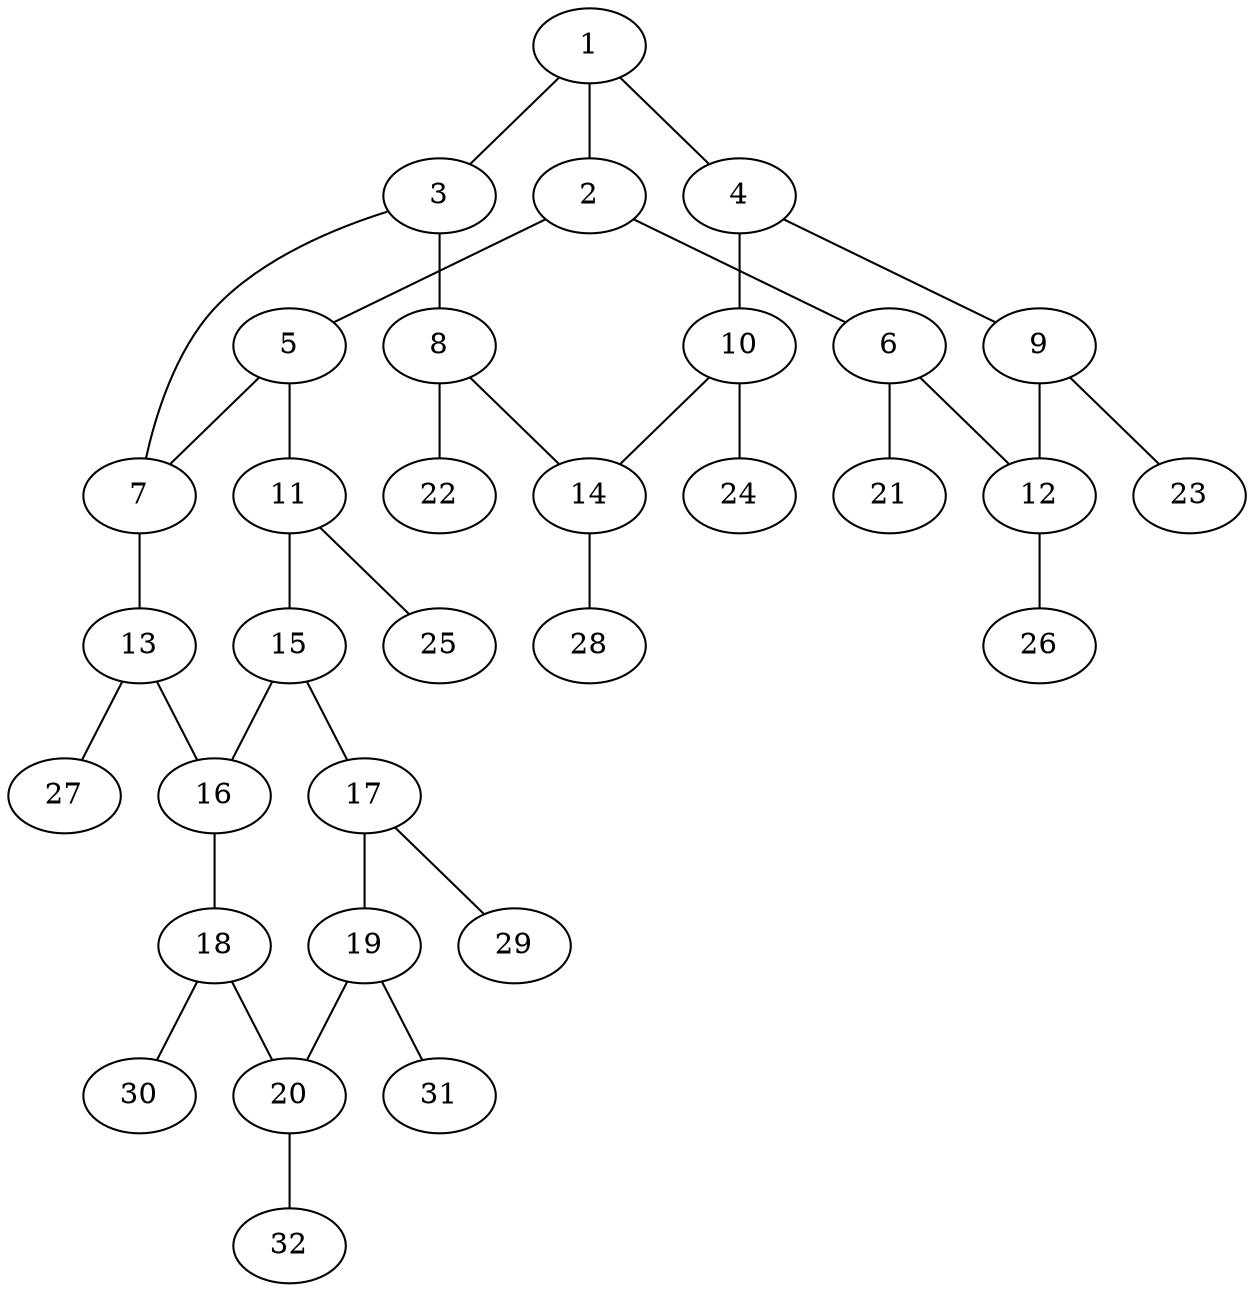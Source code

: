 graph molecule_2952 {
	1	 [chem=C];
	2	 [chem=C];
	1 -- 2	 [valence=2];
	3	 [chem=C];
	1 -- 3	 [valence=1];
	4	 [chem=C];
	1 -- 4	 [valence=1];
	5	 [chem=C];
	2 -- 5	 [valence=1];
	6	 [chem=C];
	2 -- 6	 [valence=1];
	7	 [chem=C];
	3 -- 7	 [valence=1];
	8	 [chem=C];
	3 -- 8	 [valence=2];
	9	 [chem=C];
	4 -- 9	 [valence=2];
	10	 [chem=C];
	4 -- 10	 [valence=1];
	5 -- 7	 [valence=1];
	11	 [chem=C];
	5 -- 11	 [valence=2];
	12	 [chem=C];
	6 -- 12	 [valence=2];
	21	 [chem=H];
	6 -- 21	 [valence=1];
	13	 [chem=C];
	7 -- 13	 [valence=2];
	14	 [chem=C];
	8 -- 14	 [valence=1];
	22	 [chem=H];
	8 -- 22	 [valence=1];
	9 -- 12	 [valence=1];
	23	 [chem=H];
	9 -- 23	 [valence=1];
	10 -- 14	 [valence=2];
	24	 [chem=H];
	10 -- 24	 [valence=1];
	15	 [chem=C];
	11 -- 15	 [valence=1];
	25	 [chem=H];
	11 -- 25	 [valence=1];
	26	 [chem=H];
	12 -- 26	 [valence=1];
	16	 [chem=C];
	13 -- 16	 [valence=1];
	27	 [chem=H];
	13 -- 27	 [valence=1];
	28	 [chem=H];
	14 -- 28	 [valence=1];
	15 -- 16	 [valence=1];
	17	 [chem=C];
	15 -- 17	 [valence=2];
	18	 [chem=C];
	16 -- 18	 [valence=2];
	19	 [chem=C];
	17 -- 19	 [valence=1];
	29	 [chem=H];
	17 -- 29	 [valence=1];
	20	 [chem=C];
	18 -- 20	 [valence=1];
	30	 [chem=H];
	18 -- 30	 [valence=1];
	19 -- 20	 [valence=2];
	31	 [chem=H];
	19 -- 31	 [valence=1];
	32	 [chem=H];
	20 -- 32	 [valence=1];
}
